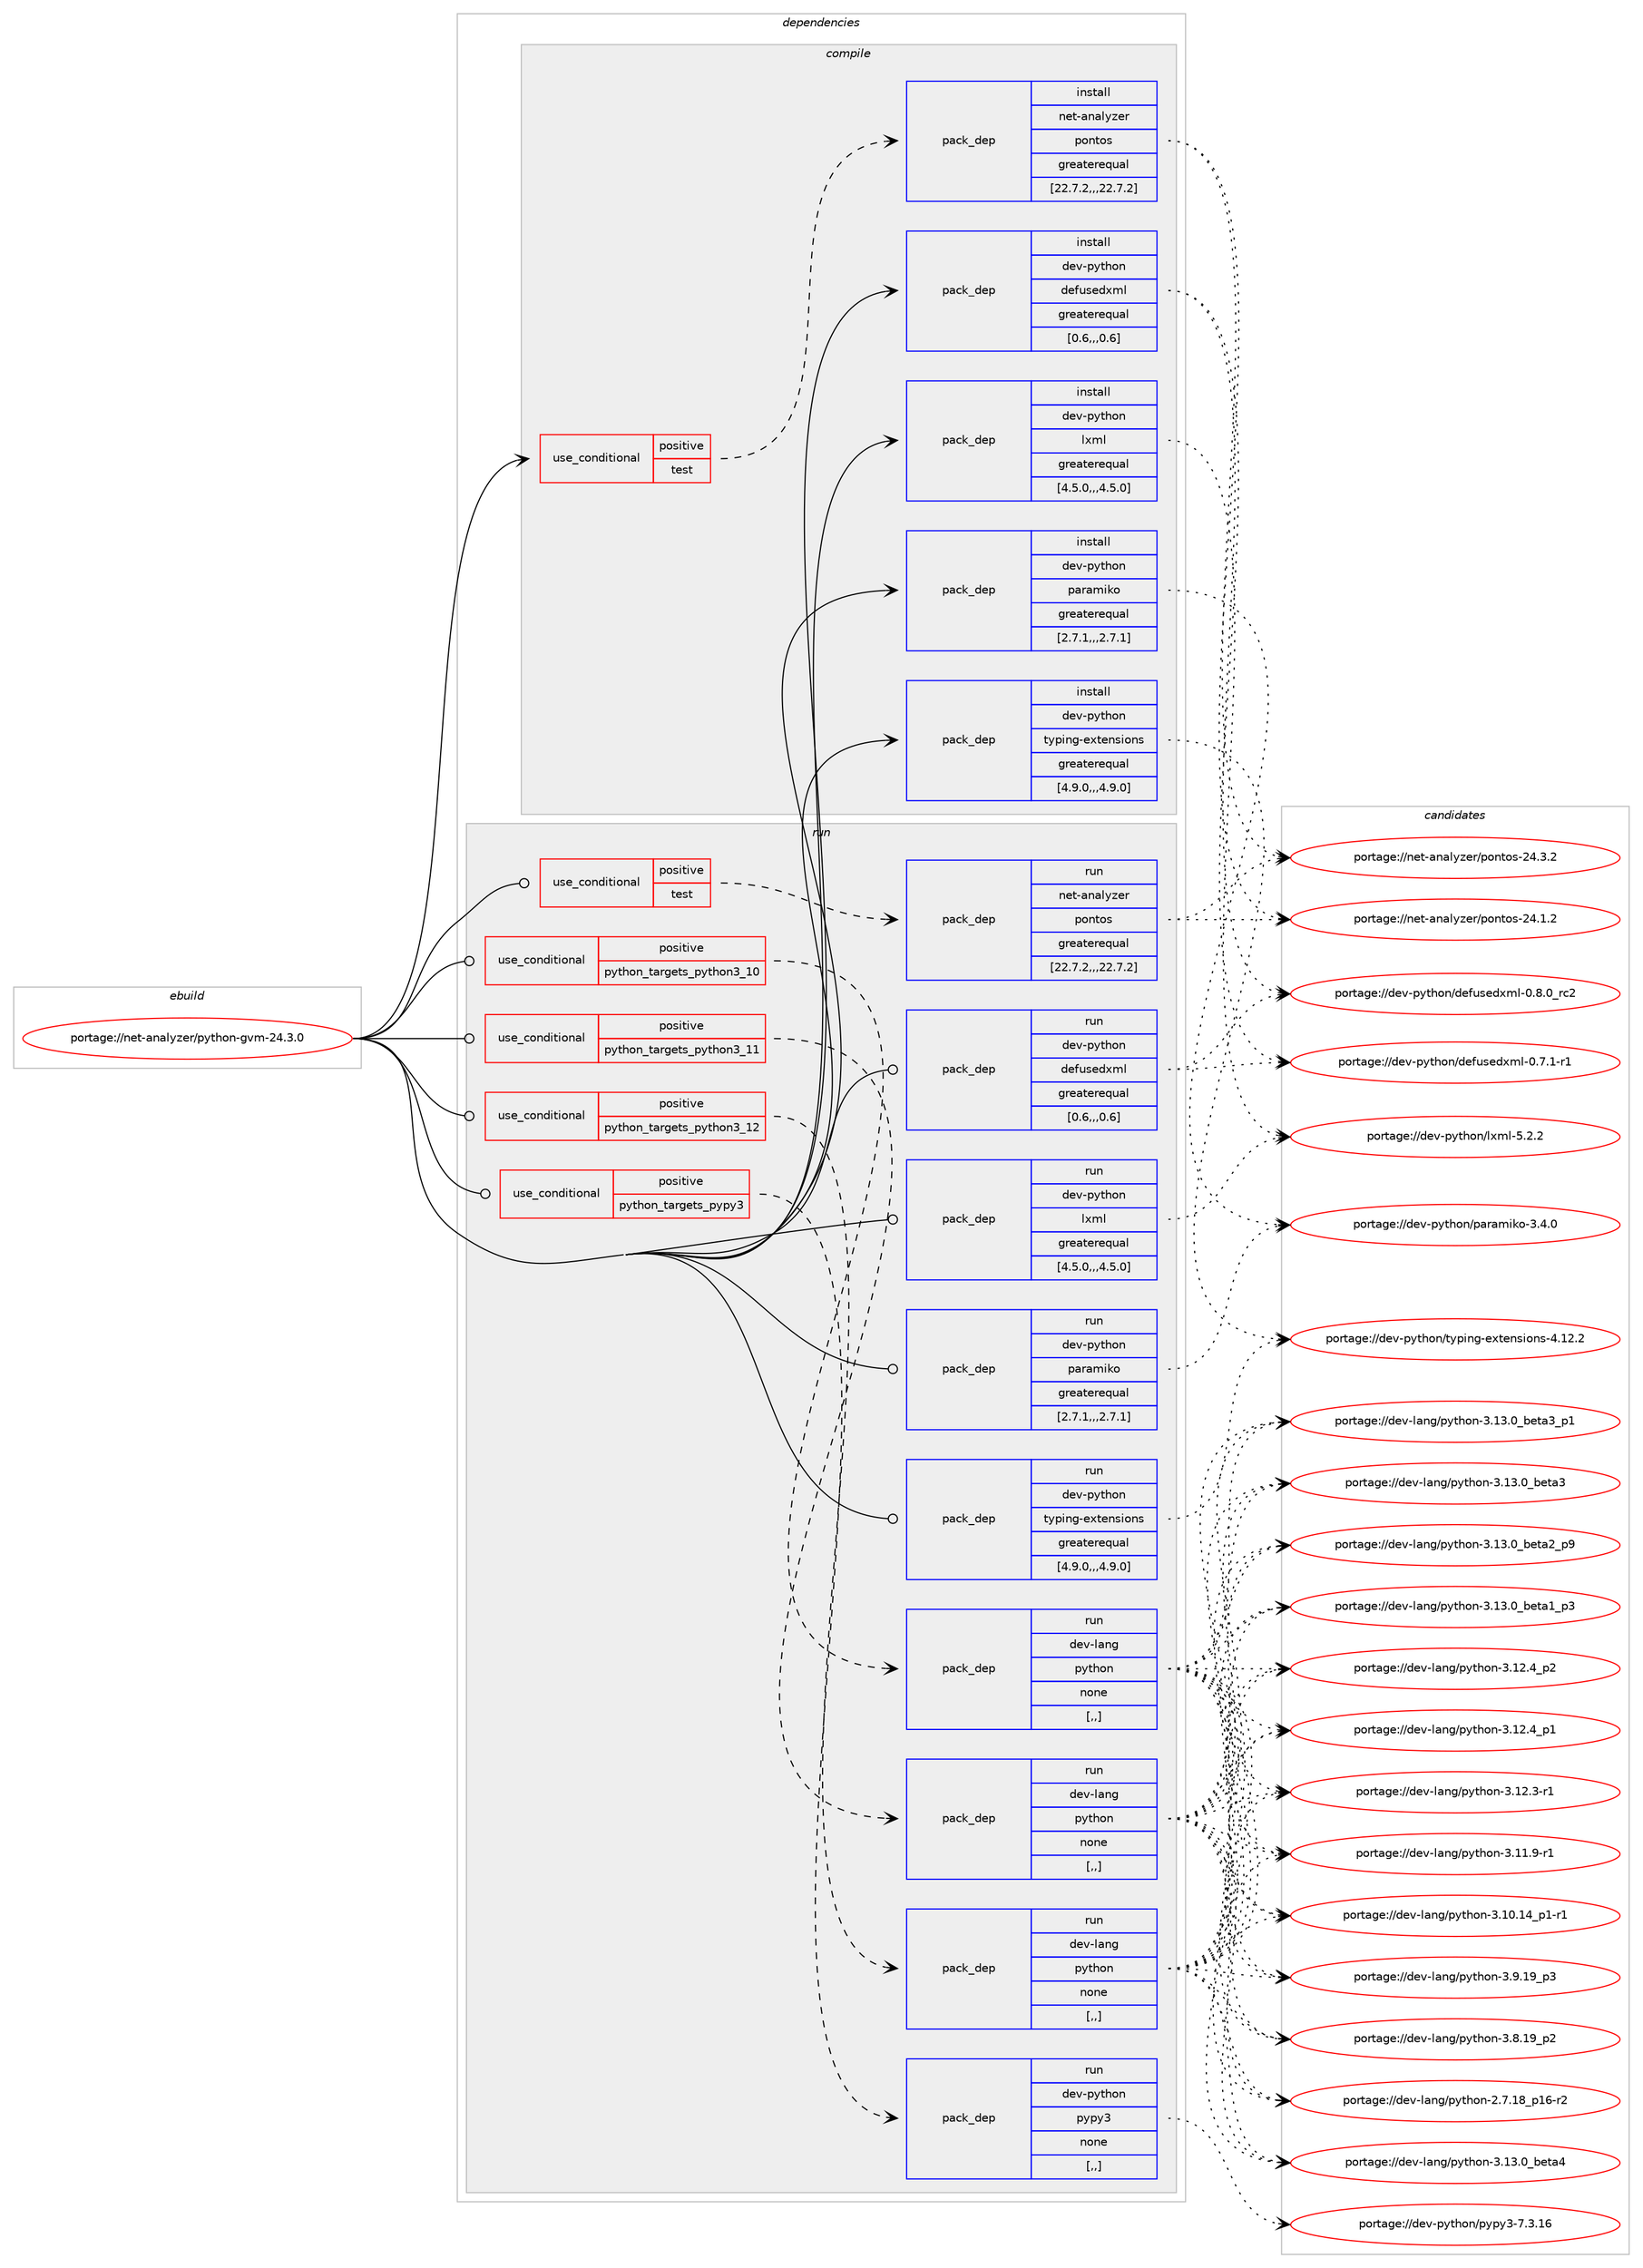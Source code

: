 digraph prolog {

# *************
# Graph options
# *************

newrank=true;
concentrate=true;
compound=true;
graph [rankdir=LR,fontname=Helvetica,fontsize=10,ranksep=1.5];#, ranksep=2.5, nodesep=0.2];
edge  [arrowhead=vee];
node  [fontname=Helvetica,fontsize=10];

# **********
# The ebuild
# **********

subgraph cluster_leftcol {
color=gray;
label=<<i>ebuild</i>>;
id [label="portage://net-analyzer/python-gvm-24.3.0", color=red, width=4, href="../net-analyzer/python-gvm-24.3.0.svg"];
}

# ****************
# The dependencies
# ****************

subgraph cluster_midcol {
color=gray;
label=<<i>dependencies</i>>;
subgraph cluster_compile {
fillcolor="#eeeeee";
style=filled;
label=<<i>compile</i>>;
subgraph cond87826 {
dependency340897 [label=<<TABLE BORDER="0" CELLBORDER="1" CELLSPACING="0" CELLPADDING="4"><TR><TD ROWSPAN="3" CELLPADDING="10">use_conditional</TD></TR><TR><TD>positive</TD></TR><TR><TD>test</TD></TR></TABLE>>, shape=none, color=red];
subgraph pack250482 {
dependency340898 [label=<<TABLE BORDER="0" CELLBORDER="1" CELLSPACING="0" CELLPADDING="4" WIDTH="220"><TR><TD ROWSPAN="6" CELLPADDING="30">pack_dep</TD></TR><TR><TD WIDTH="110">install</TD></TR><TR><TD>net-analyzer</TD></TR><TR><TD>pontos</TD></TR><TR><TD>greaterequal</TD></TR><TR><TD>[22.7.2,,,22.7.2]</TD></TR></TABLE>>, shape=none, color=blue];
}
dependency340897:e -> dependency340898:w [weight=20,style="dashed",arrowhead="vee"];
}
id:e -> dependency340897:w [weight=20,style="solid",arrowhead="vee"];
subgraph pack250483 {
dependency340899 [label=<<TABLE BORDER="0" CELLBORDER="1" CELLSPACING="0" CELLPADDING="4" WIDTH="220"><TR><TD ROWSPAN="6" CELLPADDING="30">pack_dep</TD></TR><TR><TD WIDTH="110">install</TD></TR><TR><TD>dev-python</TD></TR><TR><TD>defusedxml</TD></TR><TR><TD>greaterequal</TD></TR><TR><TD>[0.6,,,0.6]</TD></TR></TABLE>>, shape=none, color=blue];
}
id:e -> dependency340899:w [weight=20,style="solid",arrowhead="vee"];
subgraph pack250484 {
dependency340900 [label=<<TABLE BORDER="0" CELLBORDER="1" CELLSPACING="0" CELLPADDING="4" WIDTH="220"><TR><TD ROWSPAN="6" CELLPADDING="30">pack_dep</TD></TR><TR><TD WIDTH="110">install</TD></TR><TR><TD>dev-python</TD></TR><TR><TD>lxml</TD></TR><TR><TD>greaterequal</TD></TR><TR><TD>[4.5.0,,,4.5.0]</TD></TR></TABLE>>, shape=none, color=blue];
}
id:e -> dependency340900:w [weight=20,style="solid",arrowhead="vee"];
subgraph pack250485 {
dependency340901 [label=<<TABLE BORDER="0" CELLBORDER="1" CELLSPACING="0" CELLPADDING="4" WIDTH="220"><TR><TD ROWSPAN="6" CELLPADDING="30">pack_dep</TD></TR><TR><TD WIDTH="110">install</TD></TR><TR><TD>dev-python</TD></TR><TR><TD>paramiko</TD></TR><TR><TD>greaterequal</TD></TR><TR><TD>[2.7.1,,,2.7.1]</TD></TR></TABLE>>, shape=none, color=blue];
}
id:e -> dependency340901:w [weight=20,style="solid",arrowhead="vee"];
subgraph pack250486 {
dependency340902 [label=<<TABLE BORDER="0" CELLBORDER="1" CELLSPACING="0" CELLPADDING="4" WIDTH="220"><TR><TD ROWSPAN="6" CELLPADDING="30">pack_dep</TD></TR><TR><TD WIDTH="110">install</TD></TR><TR><TD>dev-python</TD></TR><TR><TD>typing-extensions</TD></TR><TR><TD>greaterequal</TD></TR><TR><TD>[4.9.0,,,4.9.0]</TD></TR></TABLE>>, shape=none, color=blue];
}
id:e -> dependency340902:w [weight=20,style="solid",arrowhead="vee"];
}
subgraph cluster_compileandrun {
fillcolor="#eeeeee";
style=filled;
label=<<i>compile and run</i>>;
}
subgraph cluster_run {
fillcolor="#eeeeee";
style=filled;
label=<<i>run</i>>;
subgraph cond87827 {
dependency340903 [label=<<TABLE BORDER="0" CELLBORDER="1" CELLSPACING="0" CELLPADDING="4"><TR><TD ROWSPAN="3" CELLPADDING="10">use_conditional</TD></TR><TR><TD>positive</TD></TR><TR><TD>python_targets_pypy3</TD></TR></TABLE>>, shape=none, color=red];
subgraph pack250487 {
dependency340904 [label=<<TABLE BORDER="0" CELLBORDER="1" CELLSPACING="0" CELLPADDING="4" WIDTH="220"><TR><TD ROWSPAN="6" CELLPADDING="30">pack_dep</TD></TR><TR><TD WIDTH="110">run</TD></TR><TR><TD>dev-python</TD></TR><TR><TD>pypy3</TD></TR><TR><TD>none</TD></TR><TR><TD>[,,]</TD></TR></TABLE>>, shape=none, color=blue];
}
dependency340903:e -> dependency340904:w [weight=20,style="dashed",arrowhead="vee"];
}
id:e -> dependency340903:w [weight=20,style="solid",arrowhead="odot"];
subgraph cond87828 {
dependency340905 [label=<<TABLE BORDER="0" CELLBORDER="1" CELLSPACING="0" CELLPADDING="4"><TR><TD ROWSPAN="3" CELLPADDING="10">use_conditional</TD></TR><TR><TD>positive</TD></TR><TR><TD>python_targets_python3_10</TD></TR></TABLE>>, shape=none, color=red];
subgraph pack250488 {
dependency340906 [label=<<TABLE BORDER="0" CELLBORDER="1" CELLSPACING="0" CELLPADDING="4" WIDTH="220"><TR><TD ROWSPAN="6" CELLPADDING="30">pack_dep</TD></TR><TR><TD WIDTH="110">run</TD></TR><TR><TD>dev-lang</TD></TR><TR><TD>python</TD></TR><TR><TD>none</TD></TR><TR><TD>[,,]</TD></TR></TABLE>>, shape=none, color=blue];
}
dependency340905:e -> dependency340906:w [weight=20,style="dashed",arrowhead="vee"];
}
id:e -> dependency340905:w [weight=20,style="solid",arrowhead="odot"];
subgraph cond87829 {
dependency340907 [label=<<TABLE BORDER="0" CELLBORDER="1" CELLSPACING="0" CELLPADDING="4"><TR><TD ROWSPAN="3" CELLPADDING="10">use_conditional</TD></TR><TR><TD>positive</TD></TR><TR><TD>python_targets_python3_11</TD></TR></TABLE>>, shape=none, color=red];
subgraph pack250489 {
dependency340908 [label=<<TABLE BORDER="0" CELLBORDER="1" CELLSPACING="0" CELLPADDING="4" WIDTH="220"><TR><TD ROWSPAN="6" CELLPADDING="30">pack_dep</TD></TR><TR><TD WIDTH="110">run</TD></TR><TR><TD>dev-lang</TD></TR><TR><TD>python</TD></TR><TR><TD>none</TD></TR><TR><TD>[,,]</TD></TR></TABLE>>, shape=none, color=blue];
}
dependency340907:e -> dependency340908:w [weight=20,style="dashed",arrowhead="vee"];
}
id:e -> dependency340907:w [weight=20,style="solid",arrowhead="odot"];
subgraph cond87830 {
dependency340909 [label=<<TABLE BORDER="0" CELLBORDER="1" CELLSPACING="0" CELLPADDING="4"><TR><TD ROWSPAN="3" CELLPADDING="10">use_conditional</TD></TR><TR><TD>positive</TD></TR><TR><TD>python_targets_python3_12</TD></TR></TABLE>>, shape=none, color=red];
subgraph pack250490 {
dependency340910 [label=<<TABLE BORDER="0" CELLBORDER="1" CELLSPACING="0" CELLPADDING="4" WIDTH="220"><TR><TD ROWSPAN="6" CELLPADDING="30">pack_dep</TD></TR><TR><TD WIDTH="110">run</TD></TR><TR><TD>dev-lang</TD></TR><TR><TD>python</TD></TR><TR><TD>none</TD></TR><TR><TD>[,,]</TD></TR></TABLE>>, shape=none, color=blue];
}
dependency340909:e -> dependency340910:w [weight=20,style="dashed",arrowhead="vee"];
}
id:e -> dependency340909:w [weight=20,style="solid",arrowhead="odot"];
subgraph cond87831 {
dependency340911 [label=<<TABLE BORDER="0" CELLBORDER="1" CELLSPACING="0" CELLPADDING="4"><TR><TD ROWSPAN="3" CELLPADDING="10">use_conditional</TD></TR><TR><TD>positive</TD></TR><TR><TD>test</TD></TR></TABLE>>, shape=none, color=red];
subgraph pack250491 {
dependency340912 [label=<<TABLE BORDER="0" CELLBORDER="1" CELLSPACING="0" CELLPADDING="4" WIDTH="220"><TR><TD ROWSPAN="6" CELLPADDING="30">pack_dep</TD></TR><TR><TD WIDTH="110">run</TD></TR><TR><TD>net-analyzer</TD></TR><TR><TD>pontos</TD></TR><TR><TD>greaterequal</TD></TR><TR><TD>[22.7.2,,,22.7.2]</TD></TR></TABLE>>, shape=none, color=blue];
}
dependency340911:e -> dependency340912:w [weight=20,style="dashed",arrowhead="vee"];
}
id:e -> dependency340911:w [weight=20,style="solid",arrowhead="odot"];
subgraph pack250492 {
dependency340913 [label=<<TABLE BORDER="0" CELLBORDER="1" CELLSPACING="0" CELLPADDING="4" WIDTH="220"><TR><TD ROWSPAN="6" CELLPADDING="30">pack_dep</TD></TR><TR><TD WIDTH="110">run</TD></TR><TR><TD>dev-python</TD></TR><TR><TD>defusedxml</TD></TR><TR><TD>greaterequal</TD></TR><TR><TD>[0.6,,,0.6]</TD></TR></TABLE>>, shape=none, color=blue];
}
id:e -> dependency340913:w [weight=20,style="solid",arrowhead="odot"];
subgraph pack250493 {
dependency340914 [label=<<TABLE BORDER="0" CELLBORDER="1" CELLSPACING="0" CELLPADDING="4" WIDTH="220"><TR><TD ROWSPAN="6" CELLPADDING="30">pack_dep</TD></TR><TR><TD WIDTH="110">run</TD></TR><TR><TD>dev-python</TD></TR><TR><TD>lxml</TD></TR><TR><TD>greaterequal</TD></TR><TR><TD>[4.5.0,,,4.5.0]</TD></TR></TABLE>>, shape=none, color=blue];
}
id:e -> dependency340914:w [weight=20,style="solid",arrowhead="odot"];
subgraph pack250494 {
dependency340915 [label=<<TABLE BORDER="0" CELLBORDER="1" CELLSPACING="0" CELLPADDING="4" WIDTH="220"><TR><TD ROWSPAN="6" CELLPADDING="30">pack_dep</TD></TR><TR><TD WIDTH="110">run</TD></TR><TR><TD>dev-python</TD></TR><TR><TD>paramiko</TD></TR><TR><TD>greaterequal</TD></TR><TR><TD>[2.7.1,,,2.7.1]</TD></TR></TABLE>>, shape=none, color=blue];
}
id:e -> dependency340915:w [weight=20,style="solid",arrowhead="odot"];
subgraph pack250495 {
dependency340916 [label=<<TABLE BORDER="0" CELLBORDER="1" CELLSPACING="0" CELLPADDING="4" WIDTH="220"><TR><TD ROWSPAN="6" CELLPADDING="30">pack_dep</TD></TR><TR><TD WIDTH="110">run</TD></TR><TR><TD>dev-python</TD></TR><TR><TD>typing-extensions</TD></TR><TR><TD>greaterequal</TD></TR><TR><TD>[4.9.0,,,4.9.0]</TD></TR></TABLE>>, shape=none, color=blue];
}
id:e -> dependency340916:w [weight=20,style="solid",arrowhead="odot"];
}
}

# **************
# The candidates
# **************

subgraph cluster_choices {
rank=same;
color=gray;
label=<<i>candidates</i>>;

subgraph choice250482 {
color=black;
nodesep=1;
choice1101011164597110971081211221011144711211111011611111545505246514650 [label="portage://net-analyzer/pontos-24.3.2", color=red, width=4,href="../net-analyzer/pontos-24.3.2.svg"];
choice1101011164597110971081211221011144711211111011611111545505246494650 [label="portage://net-analyzer/pontos-24.1.2", color=red, width=4,href="../net-analyzer/pontos-24.1.2.svg"];
dependency340898:e -> choice1101011164597110971081211221011144711211111011611111545505246514650:w [style=dotted,weight="100"];
dependency340898:e -> choice1101011164597110971081211221011144711211111011611111545505246494650:w [style=dotted,weight="100"];
}
subgraph choice250483 {
color=black;
nodesep=1;
choice1001011184511212111610411111047100101102117115101100120109108454846564648951149950 [label="portage://dev-python/defusedxml-0.8.0_rc2", color=red, width=4,href="../dev-python/defusedxml-0.8.0_rc2.svg"];
choice10010111845112121116104111110471001011021171151011001201091084548465546494511449 [label="portage://dev-python/defusedxml-0.7.1-r1", color=red, width=4,href="../dev-python/defusedxml-0.7.1-r1.svg"];
dependency340899:e -> choice1001011184511212111610411111047100101102117115101100120109108454846564648951149950:w [style=dotted,weight="100"];
dependency340899:e -> choice10010111845112121116104111110471001011021171151011001201091084548465546494511449:w [style=dotted,weight="100"];
}
subgraph choice250484 {
color=black;
nodesep=1;
choice1001011184511212111610411111047108120109108455346504650 [label="portage://dev-python/lxml-5.2.2", color=red, width=4,href="../dev-python/lxml-5.2.2.svg"];
dependency340900:e -> choice1001011184511212111610411111047108120109108455346504650:w [style=dotted,weight="100"];
}
subgraph choice250485 {
color=black;
nodesep=1;
choice10010111845112121116104111110471129711497109105107111455146524648 [label="portage://dev-python/paramiko-3.4.0", color=red, width=4,href="../dev-python/paramiko-3.4.0.svg"];
dependency340901:e -> choice10010111845112121116104111110471129711497109105107111455146524648:w [style=dotted,weight="100"];
}
subgraph choice250486 {
color=black;
nodesep=1;
choice10010111845112121116104111110471161211121051101034510112011610111011510511111011545524649504650 [label="portage://dev-python/typing-extensions-4.12.2", color=red, width=4,href="../dev-python/typing-extensions-4.12.2.svg"];
dependency340902:e -> choice10010111845112121116104111110471161211121051101034510112011610111011510511111011545524649504650:w [style=dotted,weight="100"];
}
subgraph choice250487 {
color=black;
nodesep=1;
choice10010111845112121116104111110471121211121215145554651464954 [label="portage://dev-python/pypy3-7.3.16", color=red, width=4,href="../dev-python/pypy3-7.3.16.svg"];
dependency340904:e -> choice10010111845112121116104111110471121211121215145554651464954:w [style=dotted,weight="100"];
}
subgraph choice250488 {
color=black;
nodesep=1;
choice1001011184510897110103471121211161041111104551464951464895981011169752 [label="portage://dev-lang/python-3.13.0_beta4", color=red, width=4,href="../dev-lang/python-3.13.0_beta4.svg"];
choice10010111845108971101034711212111610411111045514649514648959810111697519511249 [label="portage://dev-lang/python-3.13.0_beta3_p1", color=red, width=4,href="../dev-lang/python-3.13.0_beta3_p1.svg"];
choice1001011184510897110103471121211161041111104551464951464895981011169751 [label="portage://dev-lang/python-3.13.0_beta3", color=red, width=4,href="../dev-lang/python-3.13.0_beta3.svg"];
choice10010111845108971101034711212111610411111045514649514648959810111697509511257 [label="portage://dev-lang/python-3.13.0_beta2_p9", color=red, width=4,href="../dev-lang/python-3.13.0_beta2_p9.svg"];
choice10010111845108971101034711212111610411111045514649514648959810111697499511251 [label="portage://dev-lang/python-3.13.0_beta1_p3", color=red, width=4,href="../dev-lang/python-3.13.0_beta1_p3.svg"];
choice100101118451089711010347112121116104111110455146495046529511250 [label="portage://dev-lang/python-3.12.4_p2", color=red, width=4,href="../dev-lang/python-3.12.4_p2.svg"];
choice100101118451089711010347112121116104111110455146495046529511249 [label="portage://dev-lang/python-3.12.4_p1", color=red, width=4,href="../dev-lang/python-3.12.4_p1.svg"];
choice100101118451089711010347112121116104111110455146495046514511449 [label="portage://dev-lang/python-3.12.3-r1", color=red, width=4,href="../dev-lang/python-3.12.3-r1.svg"];
choice100101118451089711010347112121116104111110455146494946574511449 [label="portage://dev-lang/python-3.11.9-r1", color=red, width=4,href="../dev-lang/python-3.11.9-r1.svg"];
choice100101118451089711010347112121116104111110455146494846495295112494511449 [label="portage://dev-lang/python-3.10.14_p1-r1", color=red, width=4,href="../dev-lang/python-3.10.14_p1-r1.svg"];
choice100101118451089711010347112121116104111110455146574649579511251 [label="portage://dev-lang/python-3.9.19_p3", color=red, width=4,href="../dev-lang/python-3.9.19_p3.svg"];
choice100101118451089711010347112121116104111110455146564649579511250 [label="portage://dev-lang/python-3.8.19_p2", color=red, width=4,href="../dev-lang/python-3.8.19_p2.svg"];
choice100101118451089711010347112121116104111110455046554649569511249544511450 [label="portage://dev-lang/python-2.7.18_p16-r2", color=red, width=4,href="../dev-lang/python-2.7.18_p16-r2.svg"];
dependency340906:e -> choice1001011184510897110103471121211161041111104551464951464895981011169752:w [style=dotted,weight="100"];
dependency340906:e -> choice10010111845108971101034711212111610411111045514649514648959810111697519511249:w [style=dotted,weight="100"];
dependency340906:e -> choice1001011184510897110103471121211161041111104551464951464895981011169751:w [style=dotted,weight="100"];
dependency340906:e -> choice10010111845108971101034711212111610411111045514649514648959810111697509511257:w [style=dotted,weight="100"];
dependency340906:e -> choice10010111845108971101034711212111610411111045514649514648959810111697499511251:w [style=dotted,weight="100"];
dependency340906:e -> choice100101118451089711010347112121116104111110455146495046529511250:w [style=dotted,weight="100"];
dependency340906:e -> choice100101118451089711010347112121116104111110455146495046529511249:w [style=dotted,weight="100"];
dependency340906:e -> choice100101118451089711010347112121116104111110455146495046514511449:w [style=dotted,weight="100"];
dependency340906:e -> choice100101118451089711010347112121116104111110455146494946574511449:w [style=dotted,weight="100"];
dependency340906:e -> choice100101118451089711010347112121116104111110455146494846495295112494511449:w [style=dotted,weight="100"];
dependency340906:e -> choice100101118451089711010347112121116104111110455146574649579511251:w [style=dotted,weight="100"];
dependency340906:e -> choice100101118451089711010347112121116104111110455146564649579511250:w [style=dotted,weight="100"];
dependency340906:e -> choice100101118451089711010347112121116104111110455046554649569511249544511450:w [style=dotted,weight="100"];
}
subgraph choice250489 {
color=black;
nodesep=1;
choice1001011184510897110103471121211161041111104551464951464895981011169752 [label="portage://dev-lang/python-3.13.0_beta4", color=red, width=4,href="../dev-lang/python-3.13.0_beta4.svg"];
choice10010111845108971101034711212111610411111045514649514648959810111697519511249 [label="portage://dev-lang/python-3.13.0_beta3_p1", color=red, width=4,href="../dev-lang/python-3.13.0_beta3_p1.svg"];
choice1001011184510897110103471121211161041111104551464951464895981011169751 [label="portage://dev-lang/python-3.13.0_beta3", color=red, width=4,href="../dev-lang/python-3.13.0_beta3.svg"];
choice10010111845108971101034711212111610411111045514649514648959810111697509511257 [label="portage://dev-lang/python-3.13.0_beta2_p9", color=red, width=4,href="../dev-lang/python-3.13.0_beta2_p9.svg"];
choice10010111845108971101034711212111610411111045514649514648959810111697499511251 [label="portage://dev-lang/python-3.13.0_beta1_p3", color=red, width=4,href="../dev-lang/python-3.13.0_beta1_p3.svg"];
choice100101118451089711010347112121116104111110455146495046529511250 [label="portage://dev-lang/python-3.12.4_p2", color=red, width=4,href="../dev-lang/python-3.12.4_p2.svg"];
choice100101118451089711010347112121116104111110455146495046529511249 [label="portage://dev-lang/python-3.12.4_p1", color=red, width=4,href="../dev-lang/python-3.12.4_p1.svg"];
choice100101118451089711010347112121116104111110455146495046514511449 [label="portage://dev-lang/python-3.12.3-r1", color=red, width=4,href="../dev-lang/python-3.12.3-r1.svg"];
choice100101118451089711010347112121116104111110455146494946574511449 [label="portage://dev-lang/python-3.11.9-r1", color=red, width=4,href="../dev-lang/python-3.11.9-r1.svg"];
choice100101118451089711010347112121116104111110455146494846495295112494511449 [label="portage://dev-lang/python-3.10.14_p1-r1", color=red, width=4,href="../dev-lang/python-3.10.14_p1-r1.svg"];
choice100101118451089711010347112121116104111110455146574649579511251 [label="portage://dev-lang/python-3.9.19_p3", color=red, width=4,href="../dev-lang/python-3.9.19_p3.svg"];
choice100101118451089711010347112121116104111110455146564649579511250 [label="portage://dev-lang/python-3.8.19_p2", color=red, width=4,href="../dev-lang/python-3.8.19_p2.svg"];
choice100101118451089711010347112121116104111110455046554649569511249544511450 [label="portage://dev-lang/python-2.7.18_p16-r2", color=red, width=4,href="../dev-lang/python-2.7.18_p16-r2.svg"];
dependency340908:e -> choice1001011184510897110103471121211161041111104551464951464895981011169752:w [style=dotted,weight="100"];
dependency340908:e -> choice10010111845108971101034711212111610411111045514649514648959810111697519511249:w [style=dotted,weight="100"];
dependency340908:e -> choice1001011184510897110103471121211161041111104551464951464895981011169751:w [style=dotted,weight="100"];
dependency340908:e -> choice10010111845108971101034711212111610411111045514649514648959810111697509511257:w [style=dotted,weight="100"];
dependency340908:e -> choice10010111845108971101034711212111610411111045514649514648959810111697499511251:w [style=dotted,weight="100"];
dependency340908:e -> choice100101118451089711010347112121116104111110455146495046529511250:w [style=dotted,weight="100"];
dependency340908:e -> choice100101118451089711010347112121116104111110455146495046529511249:w [style=dotted,weight="100"];
dependency340908:e -> choice100101118451089711010347112121116104111110455146495046514511449:w [style=dotted,weight="100"];
dependency340908:e -> choice100101118451089711010347112121116104111110455146494946574511449:w [style=dotted,weight="100"];
dependency340908:e -> choice100101118451089711010347112121116104111110455146494846495295112494511449:w [style=dotted,weight="100"];
dependency340908:e -> choice100101118451089711010347112121116104111110455146574649579511251:w [style=dotted,weight="100"];
dependency340908:e -> choice100101118451089711010347112121116104111110455146564649579511250:w [style=dotted,weight="100"];
dependency340908:e -> choice100101118451089711010347112121116104111110455046554649569511249544511450:w [style=dotted,weight="100"];
}
subgraph choice250490 {
color=black;
nodesep=1;
choice1001011184510897110103471121211161041111104551464951464895981011169752 [label="portage://dev-lang/python-3.13.0_beta4", color=red, width=4,href="../dev-lang/python-3.13.0_beta4.svg"];
choice10010111845108971101034711212111610411111045514649514648959810111697519511249 [label="portage://dev-lang/python-3.13.0_beta3_p1", color=red, width=4,href="../dev-lang/python-3.13.0_beta3_p1.svg"];
choice1001011184510897110103471121211161041111104551464951464895981011169751 [label="portage://dev-lang/python-3.13.0_beta3", color=red, width=4,href="../dev-lang/python-3.13.0_beta3.svg"];
choice10010111845108971101034711212111610411111045514649514648959810111697509511257 [label="portage://dev-lang/python-3.13.0_beta2_p9", color=red, width=4,href="../dev-lang/python-3.13.0_beta2_p9.svg"];
choice10010111845108971101034711212111610411111045514649514648959810111697499511251 [label="portage://dev-lang/python-3.13.0_beta1_p3", color=red, width=4,href="../dev-lang/python-3.13.0_beta1_p3.svg"];
choice100101118451089711010347112121116104111110455146495046529511250 [label="portage://dev-lang/python-3.12.4_p2", color=red, width=4,href="../dev-lang/python-3.12.4_p2.svg"];
choice100101118451089711010347112121116104111110455146495046529511249 [label="portage://dev-lang/python-3.12.4_p1", color=red, width=4,href="../dev-lang/python-3.12.4_p1.svg"];
choice100101118451089711010347112121116104111110455146495046514511449 [label="portage://dev-lang/python-3.12.3-r1", color=red, width=4,href="../dev-lang/python-3.12.3-r1.svg"];
choice100101118451089711010347112121116104111110455146494946574511449 [label="portage://dev-lang/python-3.11.9-r1", color=red, width=4,href="../dev-lang/python-3.11.9-r1.svg"];
choice100101118451089711010347112121116104111110455146494846495295112494511449 [label="portage://dev-lang/python-3.10.14_p1-r1", color=red, width=4,href="../dev-lang/python-3.10.14_p1-r1.svg"];
choice100101118451089711010347112121116104111110455146574649579511251 [label="portage://dev-lang/python-3.9.19_p3", color=red, width=4,href="../dev-lang/python-3.9.19_p3.svg"];
choice100101118451089711010347112121116104111110455146564649579511250 [label="portage://dev-lang/python-3.8.19_p2", color=red, width=4,href="../dev-lang/python-3.8.19_p2.svg"];
choice100101118451089711010347112121116104111110455046554649569511249544511450 [label="portage://dev-lang/python-2.7.18_p16-r2", color=red, width=4,href="../dev-lang/python-2.7.18_p16-r2.svg"];
dependency340910:e -> choice1001011184510897110103471121211161041111104551464951464895981011169752:w [style=dotted,weight="100"];
dependency340910:e -> choice10010111845108971101034711212111610411111045514649514648959810111697519511249:w [style=dotted,weight="100"];
dependency340910:e -> choice1001011184510897110103471121211161041111104551464951464895981011169751:w [style=dotted,weight="100"];
dependency340910:e -> choice10010111845108971101034711212111610411111045514649514648959810111697509511257:w [style=dotted,weight="100"];
dependency340910:e -> choice10010111845108971101034711212111610411111045514649514648959810111697499511251:w [style=dotted,weight="100"];
dependency340910:e -> choice100101118451089711010347112121116104111110455146495046529511250:w [style=dotted,weight="100"];
dependency340910:e -> choice100101118451089711010347112121116104111110455146495046529511249:w [style=dotted,weight="100"];
dependency340910:e -> choice100101118451089711010347112121116104111110455146495046514511449:w [style=dotted,weight="100"];
dependency340910:e -> choice100101118451089711010347112121116104111110455146494946574511449:w [style=dotted,weight="100"];
dependency340910:e -> choice100101118451089711010347112121116104111110455146494846495295112494511449:w [style=dotted,weight="100"];
dependency340910:e -> choice100101118451089711010347112121116104111110455146574649579511251:w [style=dotted,weight="100"];
dependency340910:e -> choice100101118451089711010347112121116104111110455146564649579511250:w [style=dotted,weight="100"];
dependency340910:e -> choice100101118451089711010347112121116104111110455046554649569511249544511450:w [style=dotted,weight="100"];
}
subgraph choice250491 {
color=black;
nodesep=1;
choice1101011164597110971081211221011144711211111011611111545505246514650 [label="portage://net-analyzer/pontos-24.3.2", color=red, width=4,href="../net-analyzer/pontos-24.3.2.svg"];
choice1101011164597110971081211221011144711211111011611111545505246494650 [label="portage://net-analyzer/pontos-24.1.2", color=red, width=4,href="../net-analyzer/pontos-24.1.2.svg"];
dependency340912:e -> choice1101011164597110971081211221011144711211111011611111545505246514650:w [style=dotted,weight="100"];
dependency340912:e -> choice1101011164597110971081211221011144711211111011611111545505246494650:w [style=dotted,weight="100"];
}
subgraph choice250492 {
color=black;
nodesep=1;
choice1001011184511212111610411111047100101102117115101100120109108454846564648951149950 [label="portage://dev-python/defusedxml-0.8.0_rc2", color=red, width=4,href="../dev-python/defusedxml-0.8.0_rc2.svg"];
choice10010111845112121116104111110471001011021171151011001201091084548465546494511449 [label="portage://dev-python/defusedxml-0.7.1-r1", color=red, width=4,href="../dev-python/defusedxml-0.7.1-r1.svg"];
dependency340913:e -> choice1001011184511212111610411111047100101102117115101100120109108454846564648951149950:w [style=dotted,weight="100"];
dependency340913:e -> choice10010111845112121116104111110471001011021171151011001201091084548465546494511449:w [style=dotted,weight="100"];
}
subgraph choice250493 {
color=black;
nodesep=1;
choice1001011184511212111610411111047108120109108455346504650 [label="portage://dev-python/lxml-5.2.2", color=red, width=4,href="../dev-python/lxml-5.2.2.svg"];
dependency340914:e -> choice1001011184511212111610411111047108120109108455346504650:w [style=dotted,weight="100"];
}
subgraph choice250494 {
color=black;
nodesep=1;
choice10010111845112121116104111110471129711497109105107111455146524648 [label="portage://dev-python/paramiko-3.4.0", color=red, width=4,href="../dev-python/paramiko-3.4.0.svg"];
dependency340915:e -> choice10010111845112121116104111110471129711497109105107111455146524648:w [style=dotted,weight="100"];
}
subgraph choice250495 {
color=black;
nodesep=1;
choice10010111845112121116104111110471161211121051101034510112011610111011510511111011545524649504650 [label="portage://dev-python/typing-extensions-4.12.2", color=red, width=4,href="../dev-python/typing-extensions-4.12.2.svg"];
dependency340916:e -> choice10010111845112121116104111110471161211121051101034510112011610111011510511111011545524649504650:w [style=dotted,weight="100"];
}
}

}
